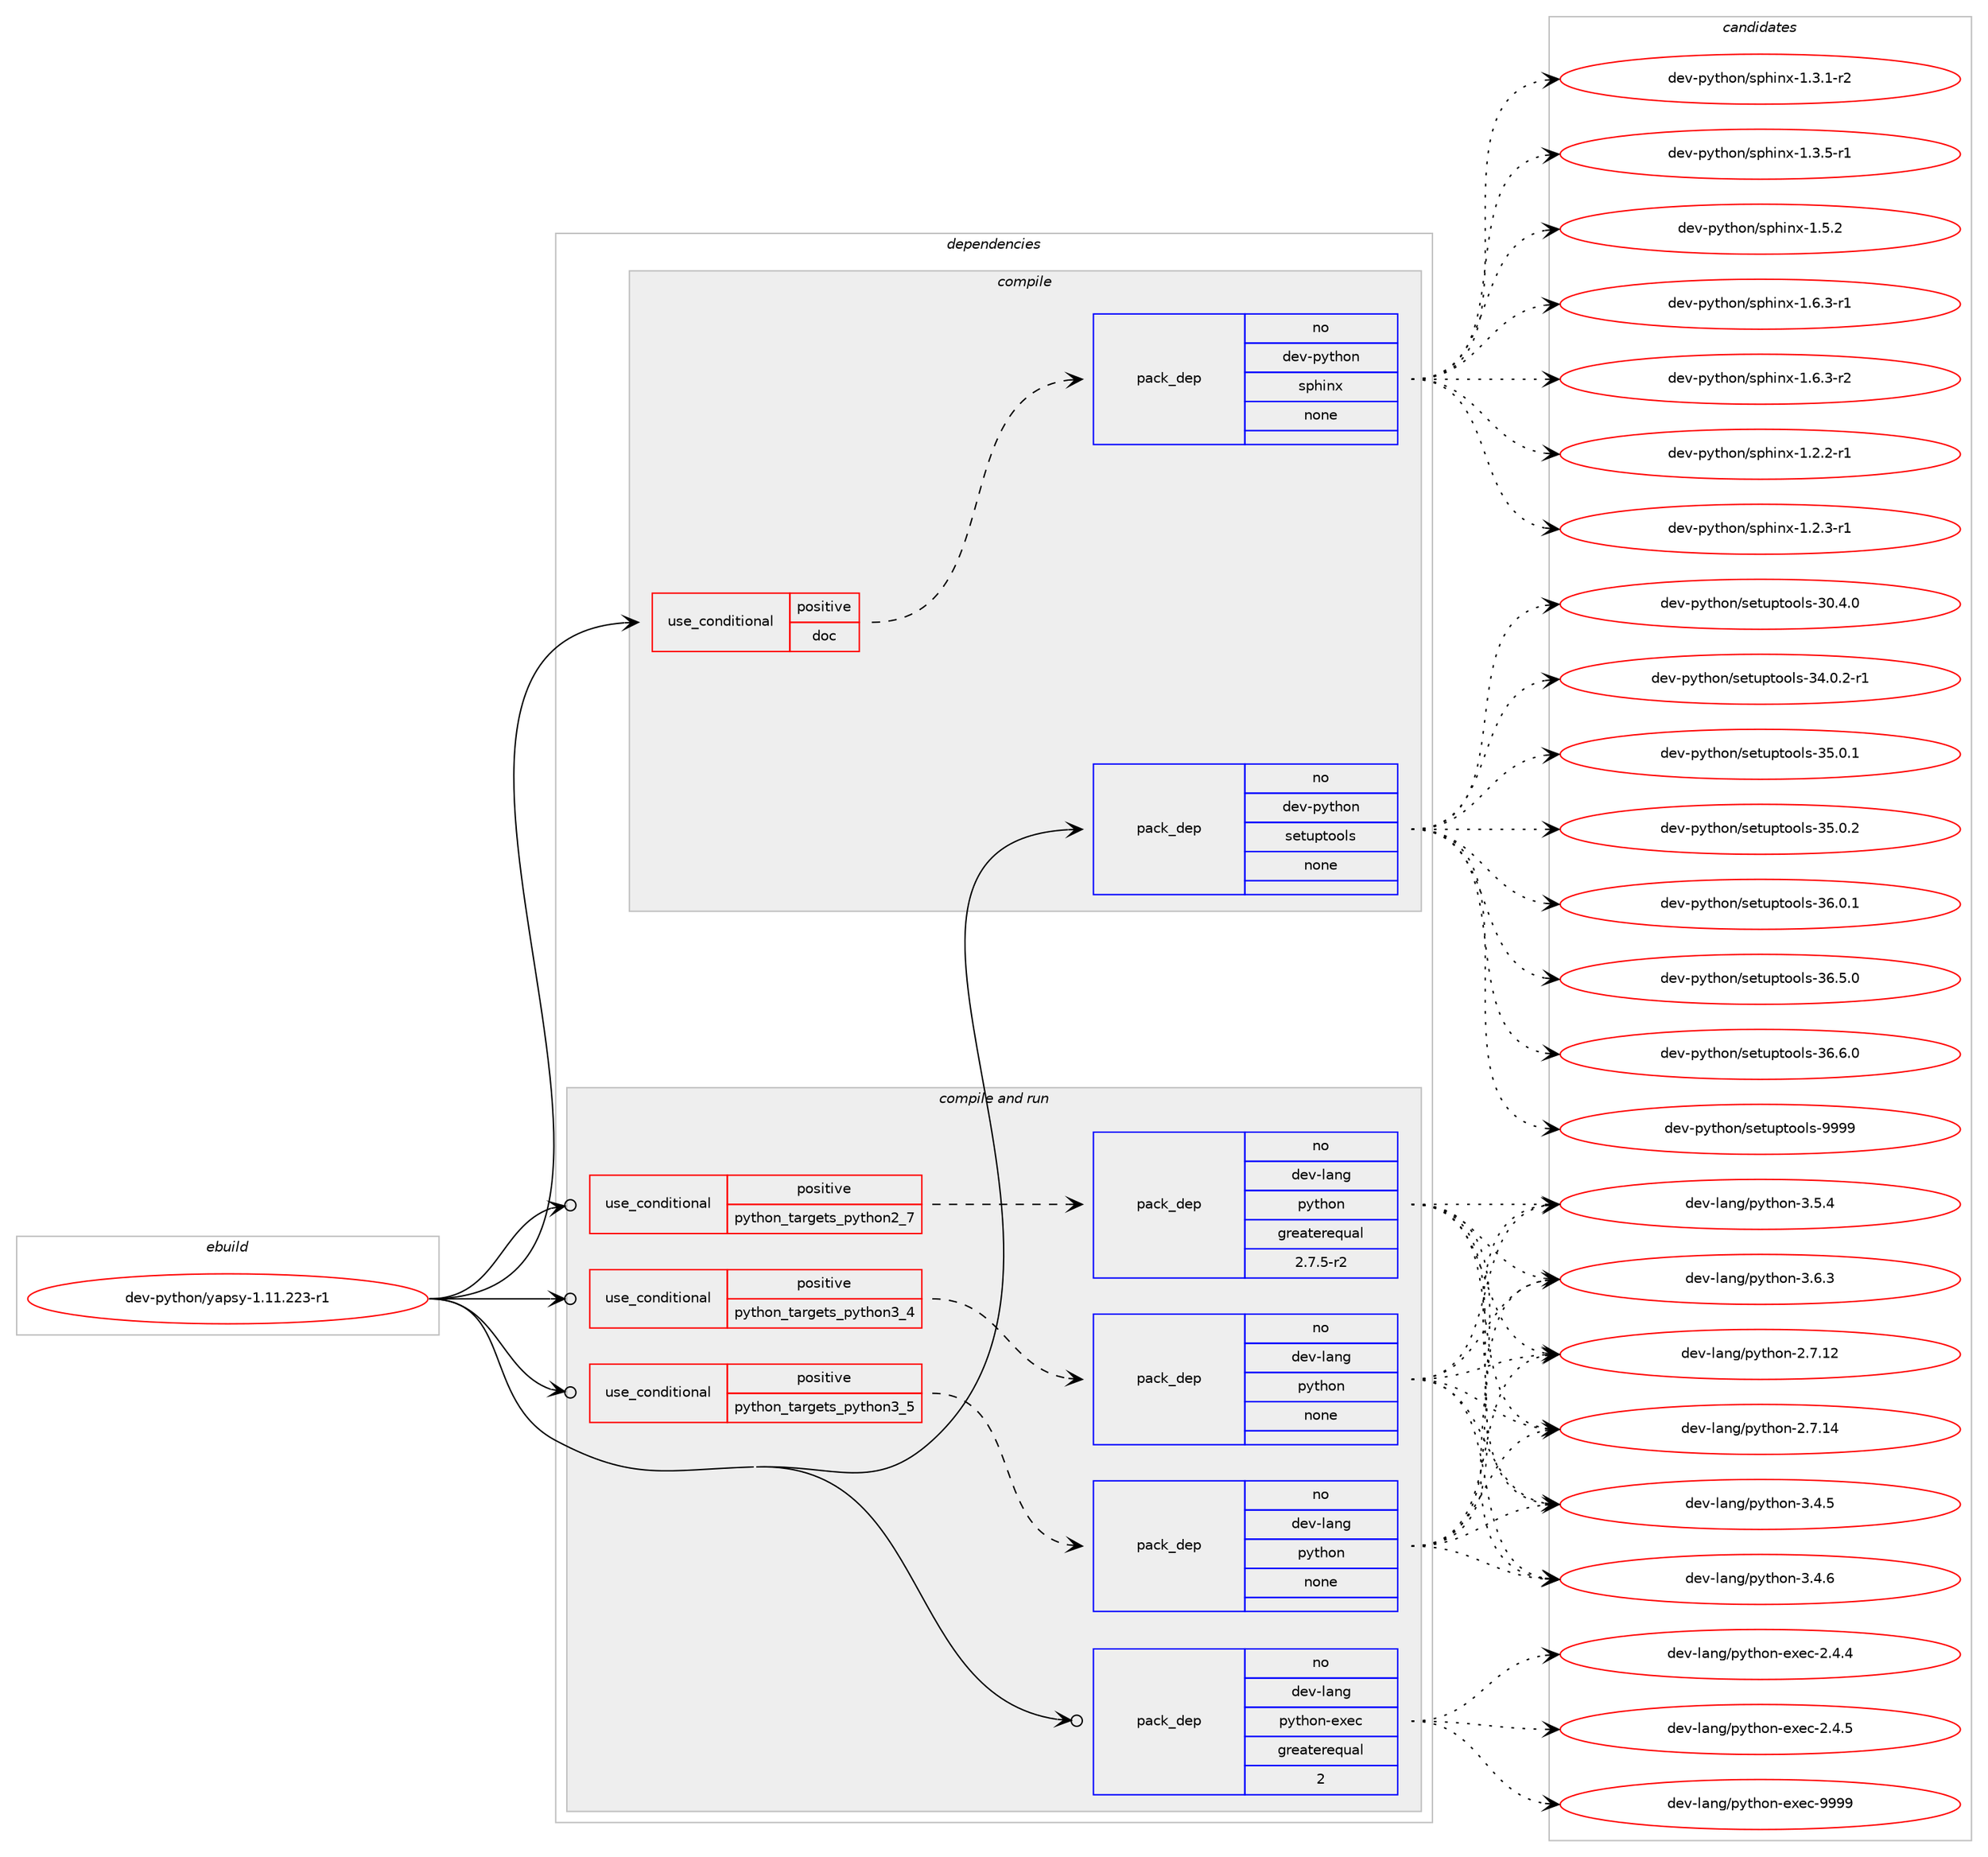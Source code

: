 digraph prolog {

# *************
# Graph options
# *************

newrank=true;
concentrate=true;
compound=true;
graph [rankdir=LR,fontname=Helvetica,fontsize=10,ranksep=1.5];#, ranksep=2.5, nodesep=0.2];
edge  [arrowhead=vee];
node  [fontname=Helvetica,fontsize=10];

# **********
# The ebuild
# **********

subgraph cluster_leftcol {
color=gray;
rank=same;
label=<<i>ebuild</i>>;
id [label="dev-python/yapsy-1.11.223-r1", color=red, width=4, href="../dev-python/yapsy-1.11.223-r1.svg"];
}

# ****************
# The dependencies
# ****************

subgraph cluster_midcol {
color=gray;
label=<<i>dependencies</i>>;
subgraph cluster_compile {
fillcolor="#eeeeee";
style=filled;
label=<<i>compile</i>>;
subgraph cond44022 {
dependency194562 [label=<<TABLE BORDER="0" CELLBORDER="1" CELLSPACING="0" CELLPADDING="4"><TR><TD ROWSPAN="3" CELLPADDING="10">use_conditional</TD></TR><TR><TD>positive</TD></TR><TR><TD>doc</TD></TR></TABLE>>, shape=none, color=red];
subgraph pack146577 {
dependency194563 [label=<<TABLE BORDER="0" CELLBORDER="1" CELLSPACING="0" CELLPADDING="4" WIDTH="220"><TR><TD ROWSPAN="6" CELLPADDING="30">pack_dep</TD></TR><TR><TD WIDTH="110">no</TD></TR><TR><TD>dev-python</TD></TR><TR><TD>sphinx</TD></TR><TR><TD>none</TD></TR><TR><TD></TD></TR></TABLE>>, shape=none, color=blue];
}
dependency194562:e -> dependency194563:w [weight=20,style="dashed",arrowhead="vee"];
}
id:e -> dependency194562:w [weight=20,style="solid",arrowhead="vee"];
subgraph pack146578 {
dependency194564 [label=<<TABLE BORDER="0" CELLBORDER="1" CELLSPACING="0" CELLPADDING="4" WIDTH="220"><TR><TD ROWSPAN="6" CELLPADDING="30">pack_dep</TD></TR><TR><TD WIDTH="110">no</TD></TR><TR><TD>dev-python</TD></TR><TR><TD>setuptools</TD></TR><TR><TD>none</TD></TR><TR><TD></TD></TR></TABLE>>, shape=none, color=blue];
}
id:e -> dependency194564:w [weight=20,style="solid",arrowhead="vee"];
}
subgraph cluster_compileandrun {
fillcolor="#eeeeee";
style=filled;
label=<<i>compile and run</i>>;
subgraph cond44023 {
dependency194565 [label=<<TABLE BORDER="0" CELLBORDER="1" CELLSPACING="0" CELLPADDING="4"><TR><TD ROWSPAN="3" CELLPADDING="10">use_conditional</TD></TR><TR><TD>positive</TD></TR><TR><TD>python_targets_python2_7</TD></TR></TABLE>>, shape=none, color=red];
subgraph pack146579 {
dependency194566 [label=<<TABLE BORDER="0" CELLBORDER="1" CELLSPACING="0" CELLPADDING="4" WIDTH="220"><TR><TD ROWSPAN="6" CELLPADDING="30">pack_dep</TD></TR><TR><TD WIDTH="110">no</TD></TR><TR><TD>dev-lang</TD></TR><TR><TD>python</TD></TR><TR><TD>greaterequal</TD></TR><TR><TD>2.7.5-r2</TD></TR></TABLE>>, shape=none, color=blue];
}
dependency194565:e -> dependency194566:w [weight=20,style="dashed",arrowhead="vee"];
}
id:e -> dependency194565:w [weight=20,style="solid",arrowhead="odotvee"];
subgraph cond44024 {
dependency194567 [label=<<TABLE BORDER="0" CELLBORDER="1" CELLSPACING="0" CELLPADDING="4"><TR><TD ROWSPAN="3" CELLPADDING="10">use_conditional</TD></TR><TR><TD>positive</TD></TR><TR><TD>python_targets_python3_4</TD></TR></TABLE>>, shape=none, color=red];
subgraph pack146580 {
dependency194568 [label=<<TABLE BORDER="0" CELLBORDER="1" CELLSPACING="0" CELLPADDING="4" WIDTH="220"><TR><TD ROWSPAN="6" CELLPADDING="30">pack_dep</TD></TR><TR><TD WIDTH="110">no</TD></TR><TR><TD>dev-lang</TD></TR><TR><TD>python</TD></TR><TR><TD>none</TD></TR><TR><TD></TD></TR></TABLE>>, shape=none, color=blue];
}
dependency194567:e -> dependency194568:w [weight=20,style="dashed",arrowhead="vee"];
}
id:e -> dependency194567:w [weight=20,style="solid",arrowhead="odotvee"];
subgraph cond44025 {
dependency194569 [label=<<TABLE BORDER="0" CELLBORDER="1" CELLSPACING="0" CELLPADDING="4"><TR><TD ROWSPAN="3" CELLPADDING="10">use_conditional</TD></TR><TR><TD>positive</TD></TR><TR><TD>python_targets_python3_5</TD></TR></TABLE>>, shape=none, color=red];
subgraph pack146581 {
dependency194570 [label=<<TABLE BORDER="0" CELLBORDER="1" CELLSPACING="0" CELLPADDING="4" WIDTH="220"><TR><TD ROWSPAN="6" CELLPADDING="30">pack_dep</TD></TR><TR><TD WIDTH="110">no</TD></TR><TR><TD>dev-lang</TD></TR><TR><TD>python</TD></TR><TR><TD>none</TD></TR><TR><TD></TD></TR></TABLE>>, shape=none, color=blue];
}
dependency194569:e -> dependency194570:w [weight=20,style="dashed",arrowhead="vee"];
}
id:e -> dependency194569:w [weight=20,style="solid",arrowhead="odotvee"];
subgraph pack146582 {
dependency194571 [label=<<TABLE BORDER="0" CELLBORDER="1" CELLSPACING="0" CELLPADDING="4" WIDTH="220"><TR><TD ROWSPAN="6" CELLPADDING="30">pack_dep</TD></TR><TR><TD WIDTH="110">no</TD></TR><TR><TD>dev-lang</TD></TR><TR><TD>python-exec</TD></TR><TR><TD>greaterequal</TD></TR><TR><TD>2</TD></TR></TABLE>>, shape=none, color=blue];
}
id:e -> dependency194571:w [weight=20,style="solid",arrowhead="odotvee"];
}
subgraph cluster_run {
fillcolor="#eeeeee";
style=filled;
label=<<i>run</i>>;
}
}

# **************
# The candidates
# **************

subgraph cluster_choices {
rank=same;
color=gray;
label=<<i>candidates</i>>;

subgraph choice146577 {
color=black;
nodesep=1;
choice10010111845112121116104111110471151121041051101204549465046504511449 [label="dev-python/sphinx-1.2.2-r1", color=red, width=4,href="../dev-python/sphinx-1.2.2-r1.svg"];
choice10010111845112121116104111110471151121041051101204549465046514511449 [label="dev-python/sphinx-1.2.3-r1", color=red, width=4,href="../dev-python/sphinx-1.2.3-r1.svg"];
choice10010111845112121116104111110471151121041051101204549465146494511450 [label="dev-python/sphinx-1.3.1-r2", color=red, width=4,href="../dev-python/sphinx-1.3.1-r2.svg"];
choice10010111845112121116104111110471151121041051101204549465146534511449 [label="dev-python/sphinx-1.3.5-r1", color=red, width=4,href="../dev-python/sphinx-1.3.5-r1.svg"];
choice1001011184511212111610411111047115112104105110120454946534650 [label="dev-python/sphinx-1.5.2", color=red, width=4,href="../dev-python/sphinx-1.5.2.svg"];
choice10010111845112121116104111110471151121041051101204549465446514511449 [label="dev-python/sphinx-1.6.3-r1", color=red, width=4,href="../dev-python/sphinx-1.6.3-r1.svg"];
choice10010111845112121116104111110471151121041051101204549465446514511450 [label="dev-python/sphinx-1.6.3-r2", color=red, width=4,href="../dev-python/sphinx-1.6.3-r2.svg"];
dependency194563:e -> choice10010111845112121116104111110471151121041051101204549465046504511449:w [style=dotted,weight="100"];
dependency194563:e -> choice10010111845112121116104111110471151121041051101204549465046514511449:w [style=dotted,weight="100"];
dependency194563:e -> choice10010111845112121116104111110471151121041051101204549465146494511450:w [style=dotted,weight="100"];
dependency194563:e -> choice10010111845112121116104111110471151121041051101204549465146534511449:w [style=dotted,weight="100"];
dependency194563:e -> choice1001011184511212111610411111047115112104105110120454946534650:w [style=dotted,weight="100"];
dependency194563:e -> choice10010111845112121116104111110471151121041051101204549465446514511449:w [style=dotted,weight="100"];
dependency194563:e -> choice10010111845112121116104111110471151121041051101204549465446514511450:w [style=dotted,weight="100"];
}
subgraph choice146578 {
color=black;
nodesep=1;
choice100101118451121211161041111104711510111611711211611111110811545514846524648 [label="dev-python/setuptools-30.4.0", color=red, width=4,href="../dev-python/setuptools-30.4.0.svg"];
choice1001011184511212111610411111047115101116117112116111111108115455152464846504511449 [label="dev-python/setuptools-34.0.2-r1", color=red, width=4,href="../dev-python/setuptools-34.0.2-r1.svg"];
choice100101118451121211161041111104711510111611711211611111110811545515346484649 [label="dev-python/setuptools-35.0.1", color=red, width=4,href="../dev-python/setuptools-35.0.1.svg"];
choice100101118451121211161041111104711510111611711211611111110811545515346484650 [label="dev-python/setuptools-35.0.2", color=red, width=4,href="../dev-python/setuptools-35.0.2.svg"];
choice100101118451121211161041111104711510111611711211611111110811545515446484649 [label="dev-python/setuptools-36.0.1", color=red, width=4,href="../dev-python/setuptools-36.0.1.svg"];
choice100101118451121211161041111104711510111611711211611111110811545515446534648 [label="dev-python/setuptools-36.5.0", color=red, width=4,href="../dev-python/setuptools-36.5.0.svg"];
choice100101118451121211161041111104711510111611711211611111110811545515446544648 [label="dev-python/setuptools-36.6.0", color=red, width=4,href="../dev-python/setuptools-36.6.0.svg"];
choice10010111845112121116104111110471151011161171121161111111081154557575757 [label="dev-python/setuptools-9999", color=red, width=4,href="../dev-python/setuptools-9999.svg"];
dependency194564:e -> choice100101118451121211161041111104711510111611711211611111110811545514846524648:w [style=dotted,weight="100"];
dependency194564:e -> choice1001011184511212111610411111047115101116117112116111111108115455152464846504511449:w [style=dotted,weight="100"];
dependency194564:e -> choice100101118451121211161041111104711510111611711211611111110811545515346484649:w [style=dotted,weight="100"];
dependency194564:e -> choice100101118451121211161041111104711510111611711211611111110811545515346484650:w [style=dotted,weight="100"];
dependency194564:e -> choice100101118451121211161041111104711510111611711211611111110811545515446484649:w [style=dotted,weight="100"];
dependency194564:e -> choice100101118451121211161041111104711510111611711211611111110811545515446534648:w [style=dotted,weight="100"];
dependency194564:e -> choice100101118451121211161041111104711510111611711211611111110811545515446544648:w [style=dotted,weight="100"];
dependency194564:e -> choice10010111845112121116104111110471151011161171121161111111081154557575757:w [style=dotted,weight="100"];
}
subgraph choice146579 {
color=black;
nodesep=1;
choice10010111845108971101034711212111610411111045504655464950 [label="dev-lang/python-2.7.12", color=red, width=4,href="../dev-lang/python-2.7.12.svg"];
choice10010111845108971101034711212111610411111045504655464952 [label="dev-lang/python-2.7.14", color=red, width=4,href="../dev-lang/python-2.7.14.svg"];
choice100101118451089711010347112121116104111110455146524653 [label="dev-lang/python-3.4.5", color=red, width=4,href="../dev-lang/python-3.4.5.svg"];
choice100101118451089711010347112121116104111110455146524654 [label="dev-lang/python-3.4.6", color=red, width=4,href="../dev-lang/python-3.4.6.svg"];
choice100101118451089711010347112121116104111110455146534652 [label="dev-lang/python-3.5.4", color=red, width=4,href="../dev-lang/python-3.5.4.svg"];
choice100101118451089711010347112121116104111110455146544651 [label="dev-lang/python-3.6.3", color=red, width=4,href="../dev-lang/python-3.6.3.svg"];
dependency194566:e -> choice10010111845108971101034711212111610411111045504655464950:w [style=dotted,weight="100"];
dependency194566:e -> choice10010111845108971101034711212111610411111045504655464952:w [style=dotted,weight="100"];
dependency194566:e -> choice100101118451089711010347112121116104111110455146524653:w [style=dotted,weight="100"];
dependency194566:e -> choice100101118451089711010347112121116104111110455146524654:w [style=dotted,weight="100"];
dependency194566:e -> choice100101118451089711010347112121116104111110455146534652:w [style=dotted,weight="100"];
dependency194566:e -> choice100101118451089711010347112121116104111110455146544651:w [style=dotted,weight="100"];
}
subgraph choice146580 {
color=black;
nodesep=1;
choice10010111845108971101034711212111610411111045504655464950 [label="dev-lang/python-2.7.12", color=red, width=4,href="../dev-lang/python-2.7.12.svg"];
choice10010111845108971101034711212111610411111045504655464952 [label="dev-lang/python-2.7.14", color=red, width=4,href="../dev-lang/python-2.7.14.svg"];
choice100101118451089711010347112121116104111110455146524653 [label="dev-lang/python-3.4.5", color=red, width=4,href="../dev-lang/python-3.4.5.svg"];
choice100101118451089711010347112121116104111110455146524654 [label="dev-lang/python-3.4.6", color=red, width=4,href="../dev-lang/python-3.4.6.svg"];
choice100101118451089711010347112121116104111110455146534652 [label="dev-lang/python-3.5.4", color=red, width=4,href="../dev-lang/python-3.5.4.svg"];
choice100101118451089711010347112121116104111110455146544651 [label="dev-lang/python-3.6.3", color=red, width=4,href="../dev-lang/python-3.6.3.svg"];
dependency194568:e -> choice10010111845108971101034711212111610411111045504655464950:w [style=dotted,weight="100"];
dependency194568:e -> choice10010111845108971101034711212111610411111045504655464952:w [style=dotted,weight="100"];
dependency194568:e -> choice100101118451089711010347112121116104111110455146524653:w [style=dotted,weight="100"];
dependency194568:e -> choice100101118451089711010347112121116104111110455146524654:w [style=dotted,weight="100"];
dependency194568:e -> choice100101118451089711010347112121116104111110455146534652:w [style=dotted,weight="100"];
dependency194568:e -> choice100101118451089711010347112121116104111110455146544651:w [style=dotted,weight="100"];
}
subgraph choice146581 {
color=black;
nodesep=1;
choice10010111845108971101034711212111610411111045504655464950 [label="dev-lang/python-2.7.12", color=red, width=4,href="../dev-lang/python-2.7.12.svg"];
choice10010111845108971101034711212111610411111045504655464952 [label="dev-lang/python-2.7.14", color=red, width=4,href="../dev-lang/python-2.7.14.svg"];
choice100101118451089711010347112121116104111110455146524653 [label="dev-lang/python-3.4.5", color=red, width=4,href="../dev-lang/python-3.4.5.svg"];
choice100101118451089711010347112121116104111110455146524654 [label="dev-lang/python-3.4.6", color=red, width=4,href="../dev-lang/python-3.4.6.svg"];
choice100101118451089711010347112121116104111110455146534652 [label="dev-lang/python-3.5.4", color=red, width=4,href="../dev-lang/python-3.5.4.svg"];
choice100101118451089711010347112121116104111110455146544651 [label="dev-lang/python-3.6.3", color=red, width=4,href="../dev-lang/python-3.6.3.svg"];
dependency194570:e -> choice10010111845108971101034711212111610411111045504655464950:w [style=dotted,weight="100"];
dependency194570:e -> choice10010111845108971101034711212111610411111045504655464952:w [style=dotted,weight="100"];
dependency194570:e -> choice100101118451089711010347112121116104111110455146524653:w [style=dotted,weight="100"];
dependency194570:e -> choice100101118451089711010347112121116104111110455146524654:w [style=dotted,weight="100"];
dependency194570:e -> choice100101118451089711010347112121116104111110455146534652:w [style=dotted,weight="100"];
dependency194570:e -> choice100101118451089711010347112121116104111110455146544651:w [style=dotted,weight="100"];
}
subgraph choice146582 {
color=black;
nodesep=1;
choice1001011184510897110103471121211161041111104510112010199455046524652 [label="dev-lang/python-exec-2.4.4", color=red, width=4,href="../dev-lang/python-exec-2.4.4.svg"];
choice1001011184510897110103471121211161041111104510112010199455046524653 [label="dev-lang/python-exec-2.4.5", color=red, width=4,href="../dev-lang/python-exec-2.4.5.svg"];
choice10010111845108971101034711212111610411111045101120101994557575757 [label="dev-lang/python-exec-9999", color=red, width=4,href="../dev-lang/python-exec-9999.svg"];
dependency194571:e -> choice1001011184510897110103471121211161041111104510112010199455046524652:w [style=dotted,weight="100"];
dependency194571:e -> choice1001011184510897110103471121211161041111104510112010199455046524653:w [style=dotted,weight="100"];
dependency194571:e -> choice10010111845108971101034711212111610411111045101120101994557575757:w [style=dotted,weight="100"];
}
}

}
